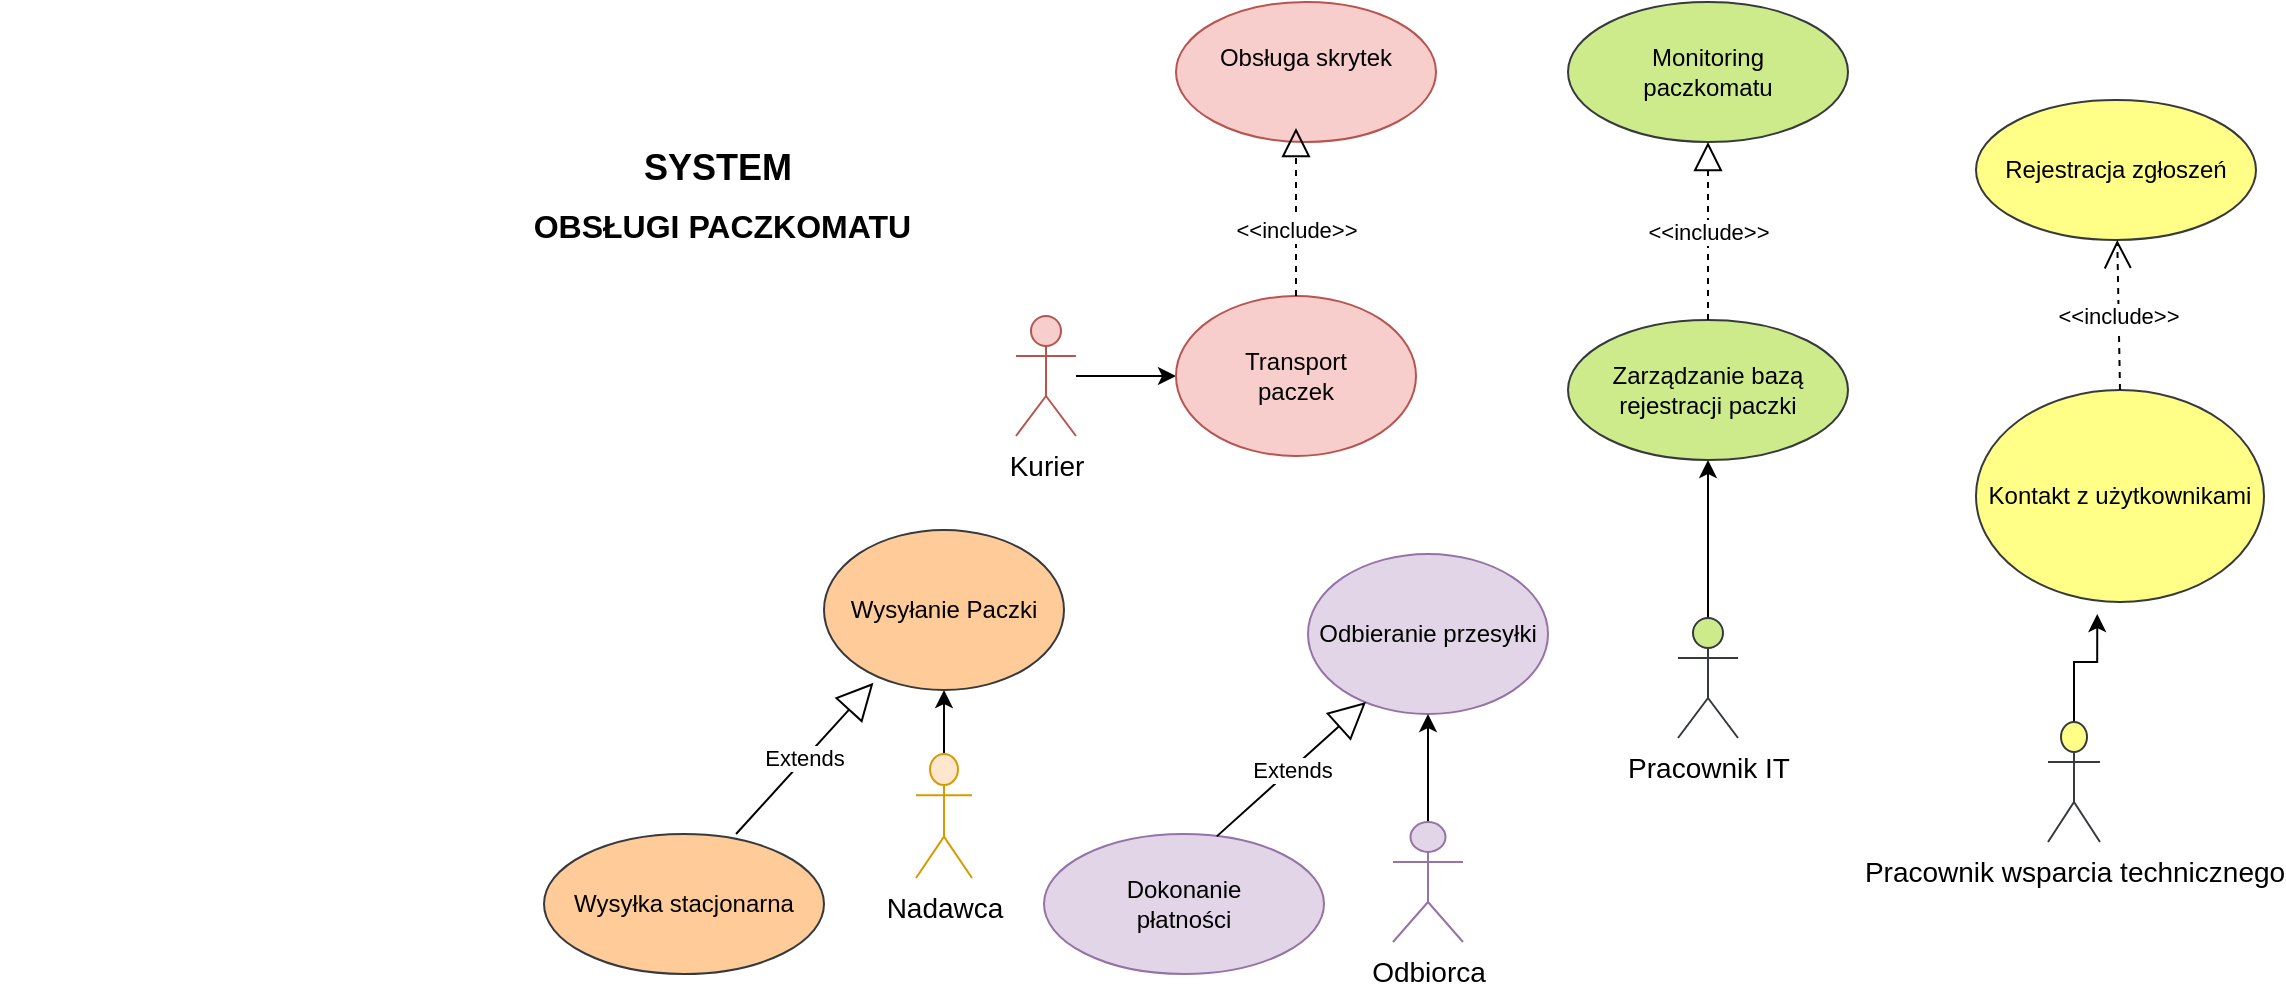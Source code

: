 <mxfile version="13.8.8" type="github">
  <diagram id="58SHCXz_HKoh9nA5pj4z" name="Page-1">
    <mxGraphModel dx="914" dy="475" grid="1" gridSize="12" guides="1" tooltips="1" connect="1" arrows="1" fold="1" page="1" pageScale="1" pageWidth="827" pageHeight="1169" math="0" shadow="0">
      <root>
        <mxCell id="0" />
        <mxCell id="1" parent="0" />
        <mxCell id="5OjCYuiTfhgHSocP4vHS-34" style="edgeStyle=orthogonalEdgeStyle;rounded=0;orthogonalLoop=1;jettySize=auto;html=1;" parent="1" source="As6QNmNAlsdrrVxkSO4y-26" target="As6QNmNAlsdrrVxkSO4y-35" edge="1">
          <mxGeometry relative="1" as="geometry" />
        </mxCell>
        <mxCell id="As6QNmNAlsdrrVxkSO4y-26" value="&lt;font style=&quot;font-size: 14px&quot;&gt;Nadawca&lt;/font&gt;" style="shape=umlActor;verticalLabelPosition=bottom;verticalAlign=top;html=1;outlineConnect=0;fillColor=#ffe6cc;strokeColor=#d79b00;" parent="1" vertex="1">
          <mxGeometry x="802" y="508" width="28" height="62" as="geometry" />
        </mxCell>
        <mxCell id="5OjCYuiTfhgHSocP4vHS-38" style="edgeStyle=orthogonalEdgeStyle;rounded=0;orthogonalLoop=1;jettySize=auto;html=1;entryX=0;entryY=0.5;entryDx=0;entryDy=0;" parent="1" source="As6QNmNAlsdrrVxkSO4y-30" target="As6QNmNAlsdrrVxkSO4y-36" edge="1">
          <mxGeometry relative="1" as="geometry" />
        </mxCell>
        <mxCell id="As6QNmNAlsdrrVxkSO4y-30" value="&lt;font style=&quot;font-size: 14px&quot;&gt;Kurier&lt;/font&gt;" style="shape=umlActor;verticalLabelPosition=bottom;verticalAlign=top;html=1;outlineConnect=0;fillColor=#f8cecc;strokeColor=#b85450;" parent="1" vertex="1">
          <mxGeometry x="852" y="289" width="30" height="60" as="geometry" />
        </mxCell>
        <mxCell id="As6QNmNAlsdrrVxkSO4y-35" value="Wysyłanie Paczki" style="ellipse;whiteSpace=wrap;html=1;fillColor=#ffcc99;strokeColor=#36393d;" parent="1" vertex="1">
          <mxGeometry x="756" y="396" width="120" height="80" as="geometry" />
        </mxCell>
        <mxCell id="As6QNmNAlsdrrVxkSO4y-36" value="&lt;div&gt;Transport &lt;br&gt;&lt;/div&gt;&lt;div&gt;paczek&lt;br&gt;&lt;/div&gt;" style="ellipse;whiteSpace=wrap;html=1;strokeWidth=1;fontSize=12;fillColor=#f8cecc;strokeColor=#b85450;" parent="1" vertex="1">
          <mxGeometry x="932" y="279" width="120" height="80" as="geometry" />
        </mxCell>
        <mxCell id="5OjCYuiTfhgHSocP4vHS-31" value="&lt;div&gt;Obsługa skrytek&lt;br&gt;&lt;/div&gt;&lt;div&gt;&lt;br&gt;&lt;/div&gt;" style="ellipse;whiteSpace=wrap;html=1;fillColor=#f8cecc;strokeColor=#b85450;" parent="1" vertex="1">
          <mxGeometry x="932" y="132" width="130" height="70" as="geometry" />
        </mxCell>
        <mxCell id="5OjCYuiTfhgHSocP4vHS-40" value="" style="endArrow=block;dashed=1;endFill=0;endSize=12;html=1;exitX=0.5;exitY=0;exitDx=0;exitDy=0;entryX=0.5;entryY=1;entryDx=0;entryDy=0;" parent="1" source="As6QNmNAlsdrrVxkSO4y-36" edge="1">
          <mxGeometry width="160" relative="1" as="geometry">
            <mxPoint x="1015" y="257" as="sourcePoint" />
            <mxPoint x="992" y="195" as="targetPoint" />
          </mxGeometry>
        </mxCell>
        <mxCell id="uR8JxTdiuK0CYo74aFdn-20" value="&amp;lt;&amp;lt;include&amp;gt;&amp;gt;" style="edgeLabel;html=1;align=center;verticalAlign=middle;resizable=0;points=[];" parent="5OjCYuiTfhgHSocP4vHS-40" vertex="1" connectable="0">
          <mxGeometry x="-0.214" relative="1" as="geometry">
            <mxPoint as="offset" />
          </mxGeometry>
        </mxCell>
        <mxCell id="3dRoJbrHCP2Hq8l5bW-M-5" value="Odbieranie przesyłki" style="ellipse;whiteSpace=wrap;html=1;fillColor=#e1d5e7;strokeColor=#9673a6;" parent="1" vertex="1">
          <mxGeometry x="998" y="408" width="120" height="80" as="geometry" />
        </mxCell>
        <mxCell id="3dRoJbrHCP2Hq8l5bW-M-19" value="&lt;div&gt;&lt;b&gt;&lt;font style=&quot;font-size: 12px&quot;&gt;&lt;font style=&quot;font-size: 51px&quot;&gt;&lt;font style=&quot;font-size: 18px&quot;&gt;SYSTEM&lt;/font&gt;&lt;br&gt;&lt;/font&gt;&lt;/font&gt;&lt;/b&gt;&lt;/div&gt;&lt;b&gt;&lt;font size=&quot;3&quot;&gt;&amp;nbsp;OBSŁUGI PACZKOMATU&lt;/font&gt;&lt;/b&gt;" style="text;html=1;strokeColor=none;fillColor=none;align=center;verticalAlign=middle;whiteSpace=wrap;rounded=0;" parent="1" vertex="1">
          <mxGeometry x="344" y="181" width="718" height="64" as="geometry" />
        </mxCell>
        <mxCell id="uR8JxTdiuK0CYo74aFdn-18" style="edgeStyle=orthogonalEdgeStyle;rounded=0;orthogonalLoop=1;jettySize=auto;html=1;entryX=0.421;entryY=1.057;entryDx=0;entryDy=0;entryPerimeter=0;" parent="1" source="3dRoJbrHCP2Hq8l5bW-M-22" target="uR8JxTdiuK0CYo74aFdn-17" edge="1">
          <mxGeometry relative="1" as="geometry" />
        </mxCell>
        <mxCell id="3dRoJbrHCP2Hq8l5bW-M-22" value="&lt;font style=&quot;font-size: 14px&quot;&gt;Pracownik wsparcia technicznego&lt;/font&gt;" style="shape=umlActor;verticalLabelPosition=bottom;verticalAlign=top;html=1;outlineConnect=0;fillColor=#ffff88;strokeColor=#36393d;" parent="1" vertex="1">
          <mxGeometry x="1368" y="492" width="26" height="60" as="geometry" />
        </mxCell>
        <mxCell id="3dRoJbrHCP2Hq8l5bW-M-34" style="edgeStyle=orthogonalEdgeStyle;rounded=0;orthogonalLoop=1;jettySize=auto;html=1;entryX=0.5;entryY=1;entryDx=0;entryDy=0;" parent="1" source="3dRoJbrHCP2Hq8l5bW-M-29" target="3dRoJbrHCP2Hq8l5bW-M-30" edge="1">
          <mxGeometry relative="1" as="geometry">
            <mxPoint x="1126" y="452" as="sourcePoint" />
          </mxGeometry>
        </mxCell>
        <mxCell id="3dRoJbrHCP2Hq8l5bW-M-30" value="Zarządzanie bazą rejestracji paczki" style="ellipse;whiteSpace=wrap;html=1;fillColor=#cdeb8b;strokeColor=#36393d;" parent="1" vertex="1">
          <mxGeometry x="1128" y="291" width="140" height="70" as="geometry" />
        </mxCell>
        <mxCell id="3dRoJbrHCP2Hq8l5bW-M-29" value="&lt;font style=&quot;font-size: 14px&quot;&gt;Pracownik IT&lt;/font&gt;" style="shape=umlActor;verticalLabelPosition=bottom;verticalAlign=top;html=1;fillColor=#cdeb8b;strokeColor=#36393d;" parent="1" vertex="1">
          <mxGeometry x="1183" y="440" width="30" height="60" as="geometry" />
        </mxCell>
        <mxCell id="uR8JxTdiuK0CYo74aFdn-17" value="&lt;div&gt;Kontakt z użytkownikami&lt;/div&gt;" style="ellipse;whiteSpace=wrap;html=1;fillColor=#ffff88;strokeColor=#36393d;" parent="1" vertex="1">
          <mxGeometry x="1332" y="326" width="144" height="106" as="geometry" />
        </mxCell>
        <mxCell id="uR8JxTdiuK0CYo74aFdn-22" value="&lt;div&gt;Monitoring &lt;br&gt;&lt;/div&gt;&lt;div&gt;paczkomatu&lt;br&gt;&lt;/div&gt;" style="ellipse;whiteSpace=wrap;html=1;fillColor=#cdeb8b;strokeColor=#36393d;" parent="1" vertex="1">
          <mxGeometry x="1128" y="132" width="140" height="70" as="geometry" />
        </mxCell>
        <mxCell id="uR8JxTdiuK0CYo74aFdn-58" style="edgeStyle=orthogonalEdgeStyle;rounded=0;orthogonalLoop=1;jettySize=auto;html=1;" parent="1" source="uR8JxTdiuK0CYo74aFdn-24" target="3dRoJbrHCP2Hq8l5bW-M-5" edge="1">
          <mxGeometry relative="1" as="geometry" />
        </mxCell>
        <mxCell id="uR8JxTdiuK0CYo74aFdn-24" value="&lt;font style=&quot;font-size: 14px&quot;&gt;Odbiorca&lt;/font&gt;" style="shape=umlActor;verticalLabelPosition=bottom;verticalAlign=top;html=1;outlineConnect=0;fillColor=#e1d5e7;strokeColor=#9673a6;" parent="1" vertex="1">
          <mxGeometry x="1040.5" y="542" width="35" height="60" as="geometry" />
        </mxCell>
        <mxCell id="uR8JxTdiuK0CYo74aFdn-47" value="&amp;lt;&amp;lt;include&amp;gt;&amp;gt;" style="endArrow=block;dashed=1;endFill=0;endSize=12;html=1;entryX=0.5;entryY=1;entryDx=0;entryDy=0;exitX=0.5;exitY=0;exitDx=0;exitDy=0;" parent="1" source="3dRoJbrHCP2Hq8l5bW-M-30" target="uR8JxTdiuK0CYo74aFdn-22" edge="1">
          <mxGeometry width="160" relative="1" as="geometry">
            <mxPoint x="1154" y="264" as="sourcePoint" />
            <mxPoint x="1314" y="264" as="targetPoint" />
          </mxGeometry>
        </mxCell>
        <mxCell id="uR8JxTdiuK0CYo74aFdn-50" value="Rejestracja zgłoszeń" style="ellipse;whiteSpace=wrap;html=1;fillColor=#ffff88;strokeColor=#36393d;" parent="1" vertex="1">
          <mxGeometry x="1332" y="181" width="140" height="70" as="geometry" />
        </mxCell>
        <mxCell id="uR8JxTdiuK0CYo74aFdn-53" value="&amp;lt;&amp;lt;include&amp;gt;&amp;gt;" style="endArrow=open;endSize=12;dashed=1;html=1;exitX=0.5;exitY=0;exitDx=0;exitDy=0;" parent="1" source="uR8JxTdiuK0CYo74aFdn-17" target="uR8JxTdiuK0CYo74aFdn-50" edge="1">
          <mxGeometry width="160" relative="1" as="geometry">
            <mxPoint x="1414" y="540.28" as="sourcePoint" />
            <mxPoint x="1454.221" y="467.997" as="targetPoint" />
          </mxGeometry>
        </mxCell>
        <mxCell id="uR8JxTdiuK0CYo74aFdn-57" value="Wysyłka stacjonarna" style="ellipse;whiteSpace=wrap;html=1;fillColor=#ffcc99;strokeColor=#36393d;" parent="1" vertex="1">
          <mxGeometry x="616" y="548" width="140" height="70" as="geometry" />
        </mxCell>
        <mxCell id="uR8JxTdiuK0CYo74aFdn-65" value="&lt;div&gt;Dokonanie &lt;br&gt;&lt;/div&gt;&lt;div&gt;płatności&lt;br&gt;&lt;/div&gt;" style="ellipse;whiteSpace=wrap;html=1;fillColor=#e1d5e7;strokeColor=#9673a6;" parent="1" vertex="1">
          <mxGeometry x="866" y="548" width="140" height="70" as="geometry" />
        </mxCell>
        <mxCell id="jb_ujZd4cKiZDBNUAKrq-1" value="Extends" style="endArrow=block;endSize=16;endFill=0;html=1;exitX=0.686;exitY=0;exitDx=0;exitDy=0;exitPerimeter=0;entryX=0.206;entryY=0.955;entryDx=0;entryDy=0;entryPerimeter=0;" edge="1" parent="1" source="uR8JxTdiuK0CYo74aFdn-57" target="As6QNmNAlsdrrVxkSO4y-35">
          <mxGeometry width="160" relative="1" as="geometry">
            <mxPoint x="696" y="528" as="sourcePoint" />
            <mxPoint x="780" y="456" as="targetPoint" />
          </mxGeometry>
        </mxCell>
        <mxCell id="jb_ujZd4cKiZDBNUAKrq-3" value="Extends" style="endArrow=block;endSize=16;endFill=0;html=1;exitX=0.617;exitY=0.017;exitDx=0;exitDy=0;exitPerimeter=0;" edge="1" parent="1" source="uR8JxTdiuK0CYo74aFdn-65">
          <mxGeometry width="160" relative="1" as="geometry">
            <mxPoint x="967" y="542" as="sourcePoint" />
            <mxPoint x="1027" y="482" as="targetPoint" />
          </mxGeometry>
        </mxCell>
      </root>
    </mxGraphModel>
  </diagram>
</mxfile>
